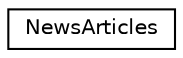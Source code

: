digraph "Graphical Class Hierarchy"
{
  edge [fontname="Helvetica",fontsize="10",labelfontname="Helvetica",labelfontsize="10"];
  node [fontname="Helvetica",fontsize="10",shape=record];
  rankdir="LR";
  Node0 [label="NewsArticles",height=0.2,width=0.4,color="black", fillcolor="white", style="filled",URL="$classNewsArticles.html",tooltip="This class uses libcurl to get information from the NewsAPI. "];
}
